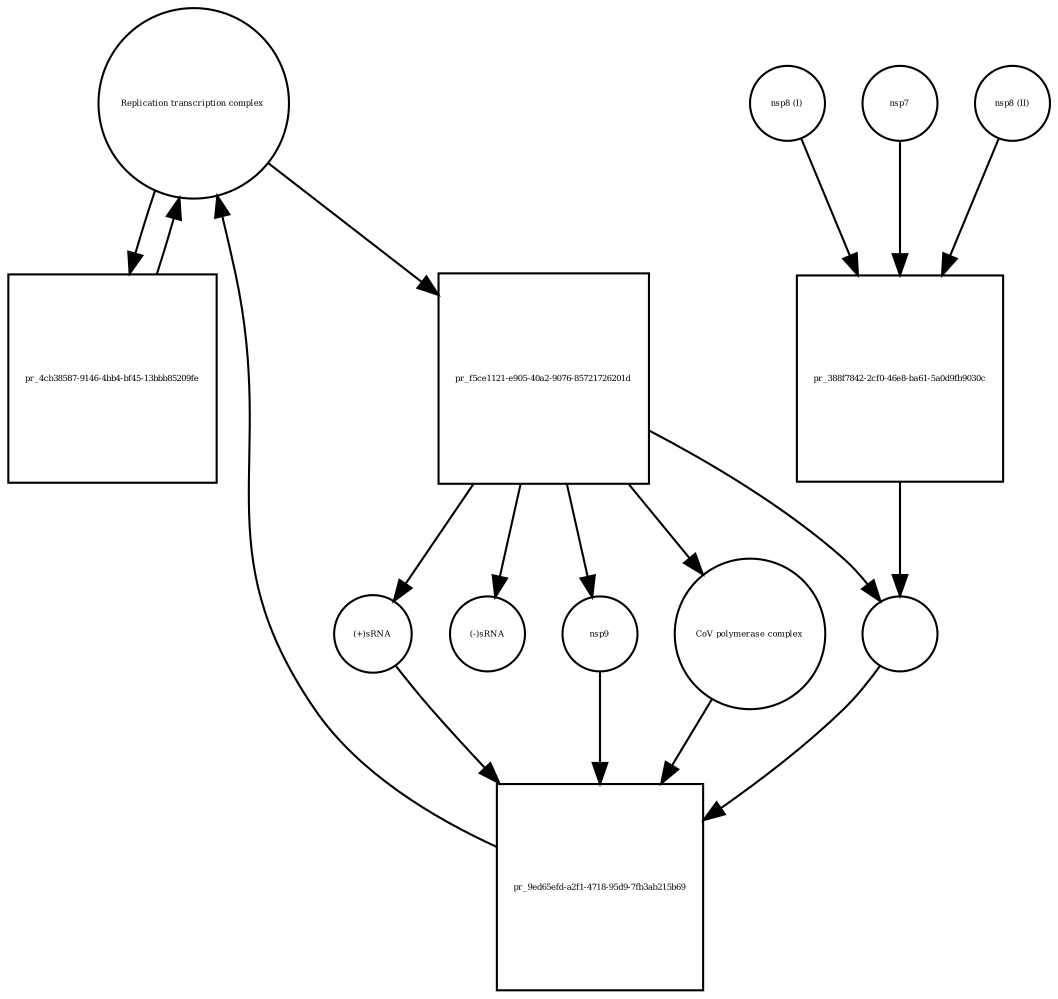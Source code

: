 strict digraph  {
"Replication transcription complex " [annotation="", bipartite=0, cls=complex, fontsize=4, label="Replication transcription complex ", shape=circle];
"pr_f5ce1121-e905-40a2-9076-85721726201d" [annotation="", bipartite=1, cls=process, fontsize=4, label="pr_f5ce1121-e905-40a2-9076-85721726201d", shape=square];
nsp9 [annotation="", bipartite=0, cls=macromolecule, fontsize=4, label=nsp9, shape=circle];
"CoV polymerase complex" [annotation="", bipartite=0, cls=complex, fontsize=4, label="CoV polymerase complex", shape=circle];
" " [annotation="", bipartite=0, cls=complex, fontsize=4, label=" ", shape=circle];
"(+)sRNA" [annotation="", bipartite=0, cls="nucleic acid feature", fontsize=4, label="(+)sRNA", shape=circle];
"(-)sRNA" [annotation="", bipartite=0, cls="nucleic acid feature", fontsize=4, label="(-)sRNA", shape=circle];
"nsp8 (I)" [annotation="", bipartite=0, cls=macromolecule, fontsize=4, label="nsp8 (I)", shape=circle];
"pr_388f7842-2cf0-46e8-ba61-5a0d9fb9030c" [annotation="", bipartite=1, cls=process, fontsize=4, label="pr_388f7842-2cf0-46e8-ba61-5a0d9fb9030c", shape=square];
nsp7 [annotation="", bipartite=0, cls=macromolecule, fontsize=4, label=nsp7, shape=circle];
"nsp8 (II)" [annotation="", bipartite=0, cls=macromolecule, fontsize=4, label="nsp8 (II)", shape=circle];
"pr_4cb38587-9146-4bb4-bf45-13bbb85209fe" [annotation="", bipartite=1, cls=process, fontsize=4, label="pr_4cb38587-9146-4bb4-bf45-13bbb85209fe", shape=square];
"pr_9ed65efd-a2f1-4718-95d9-7fb3ab215b69" [annotation="", bipartite=1, cls=process, fontsize=4, label="pr_9ed65efd-a2f1-4718-95d9-7fb3ab215b69", shape=square];
"Replication transcription complex " -> "pr_f5ce1121-e905-40a2-9076-85721726201d"  [annotation="", interaction_type=consumption];
"Replication transcription complex " -> "pr_4cb38587-9146-4bb4-bf45-13bbb85209fe"  [annotation="", interaction_type=consumption];
"pr_f5ce1121-e905-40a2-9076-85721726201d" -> nsp9  [annotation="", interaction_type=production];
"pr_f5ce1121-e905-40a2-9076-85721726201d" -> "CoV polymerase complex"  [annotation="", interaction_type=production];
"pr_f5ce1121-e905-40a2-9076-85721726201d" -> " "  [annotation="", interaction_type=production];
"pr_f5ce1121-e905-40a2-9076-85721726201d" -> "(+)sRNA"  [annotation="", interaction_type=production];
"pr_f5ce1121-e905-40a2-9076-85721726201d" -> "(-)sRNA"  [annotation="", interaction_type=production];
nsp9 -> "pr_9ed65efd-a2f1-4718-95d9-7fb3ab215b69"  [annotation="", interaction_type=consumption];
"CoV polymerase complex" -> "pr_9ed65efd-a2f1-4718-95d9-7fb3ab215b69"  [annotation="", interaction_type=consumption];
" " -> "pr_9ed65efd-a2f1-4718-95d9-7fb3ab215b69"  [annotation="", interaction_type=consumption];
"(+)sRNA" -> "pr_9ed65efd-a2f1-4718-95d9-7fb3ab215b69"  [annotation="", interaction_type=consumption];
"nsp8 (I)" -> "pr_388f7842-2cf0-46e8-ba61-5a0d9fb9030c"  [annotation="", interaction_type=consumption];
"pr_388f7842-2cf0-46e8-ba61-5a0d9fb9030c" -> " "  [annotation="", interaction_type=production];
nsp7 -> "pr_388f7842-2cf0-46e8-ba61-5a0d9fb9030c"  [annotation="", interaction_type=consumption];
"nsp8 (II)" -> "pr_388f7842-2cf0-46e8-ba61-5a0d9fb9030c"  [annotation="", interaction_type=consumption];
"pr_4cb38587-9146-4bb4-bf45-13bbb85209fe" -> "Replication transcription complex "  [annotation="", interaction_type=production];
"pr_9ed65efd-a2f1-4718-95d9-7fb3ab215b69" -> "Replication transcription complex "  [annotation="", interaction_type=production];
}
